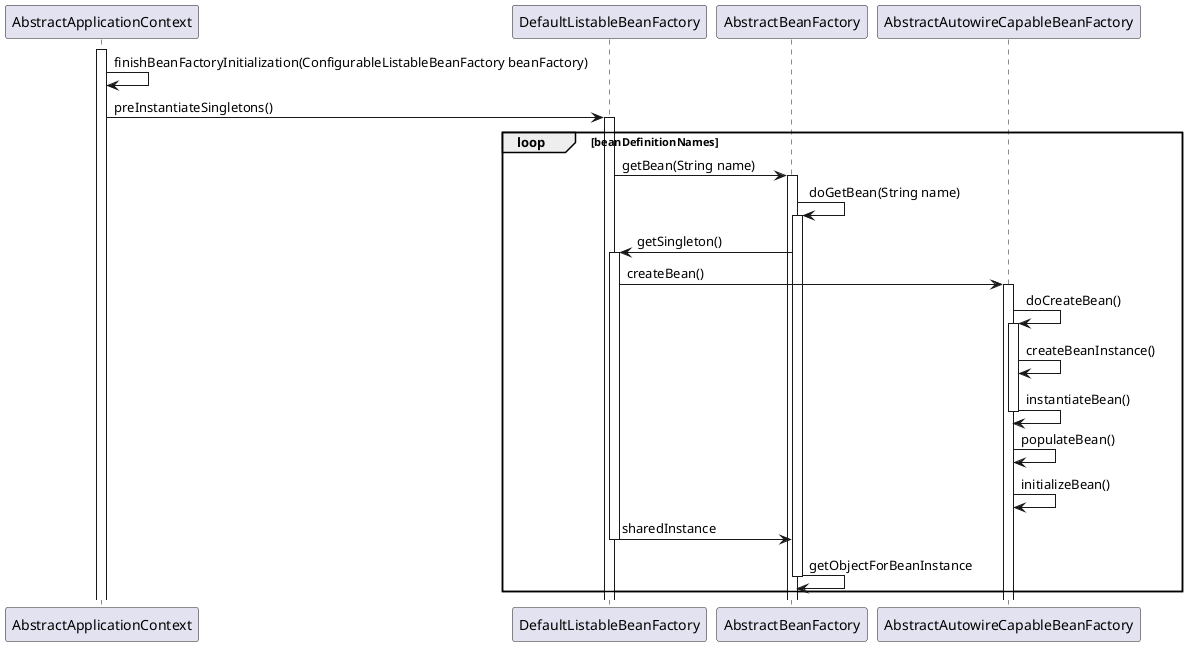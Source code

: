 @startuml
activate AbstractApplicationContext
AbstractApplicationContext -> AbstractApplicationContext: finishBeanFactoryInitialization(ConfigurableListableBeanFactory beanFactory)
AbstractApplicationContext -> DefaultListableBeanFactory: preInstantiateSingletons()
activate DefaultListableBeanFactory

    loop beanDefinitionNames
        DefaultListableBeanFactory -> AbstractBeanFactory: getBean(String name)
        activate AbstractBeanFactory

            AbstractBeanFactory -> AbstractBeanFactory: doGetBean(String name)
            activate AbstractBeanFactory

            AbstractBeanFactory -> DefaultListableBeanFactory: getSingleton()
            activate DefaultListableBeanFactory
                DefaultListableBeanFactory -> AbstractAutowireCapableBeanFactory: createBean()
                activate AbstractAutowireCapableBeanFactory
                    AbstractAutowireCapableBeanFactory -> AbstractAutowireCapableBeanFactory: doCreateBean()
                    activate AbstractAutowireCapableBeanFactory
                        AbstractAutowireCapableBeanFactory -> AbstractAutowireCapableBeanFactory: createBeanInstance()
                        AbstractAutowireCapableBeanFactory -> AbstractAutowireCapableBeanFactory: instantiateBean()
                    deactivate AbstractAutowireCapableBeanFactory
                    AbstractAutowireCapableBeanFactory -> AbstractAutowireCapableBeanFactory: populateBean()
                    AbstractAutowireCapableBeanFactory -> AbstractAutowireCapableBeanFactory: initializeBean()


                DefaultListableBeanFactory -> AbstractBeanFactory: sharedInstance
            deactivate DefaultListableBeanFactory

            AbstractBeanFactory -> AbstractBeanFactory: getObjectForBeanInstance
        deactivate AbstractBeanFactory
    end
@enduml